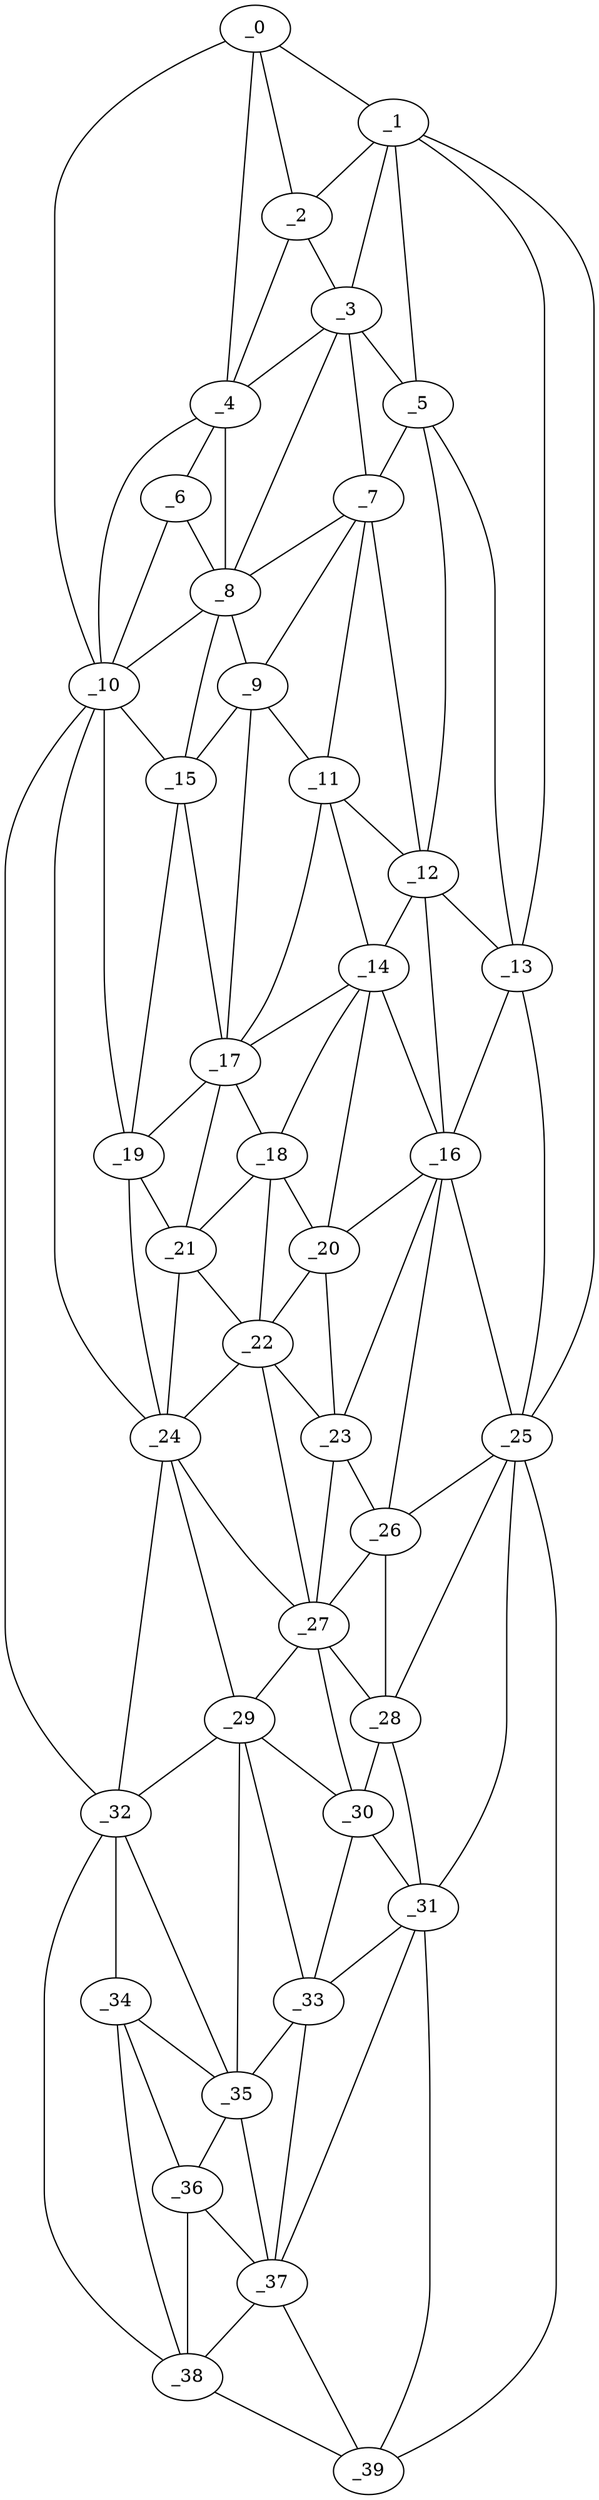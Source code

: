graph "obj1__225.gxl" {
	_0	 [x=5,
		y=51];
	_1	 [x=5,
		y=66];
	_0 -- _1	 [valence=1];
	_2	 [x=23,
		y=50];
	_0 -- _2	 [valence=2];
	_4	 [x=35,
		y=43];
	_0 -- _4	 [valence=1];
	_10	 [x=50,
		y=34];
	_0 -- _10	 [valence=1];
	_1 -- _2	 [valence=2];
	_3	 [x=33,
		y=54];
	_1 -- _3	 [valence=1];
	_5	 [x=39,
		y=68];
	_1 -- _5	 [valence=2];
	_13	 [x=53,
		y=82];
	_1 -- _13	 [valence=2];
	_25	 [x=83,
		y=93];
	_1 -- _25	 [valence=1];
	_2 -- _3	 [valence=2];
	_2 -- _4	 [valence=2];
	_3 -- _4	 [valence=2];
	_3 -- _5	 [valence=1];
	_7	 [x=42,
		y=59];
	_3 -- _7	 [valence=2];
	_8	 [x=46,
		y=47];
	_3 -- _8	 [valence=2];
	_6	 [x=42,
		y=40];
	_4 -- _6	 [valence=1];
	_4 -- _8	 [valence=2];
	_4 -- _10	 [valence=2];
	_5 -- _7	 [valence=2];
	_12	 [x=50,
		y=70];
	_5 -- _12	 [valence=1];
	_5 -- _13	 [valence=1];
	_6 -- _8	 [valence=2];
	_6 -- _10	 [valence=2];
	_7 -- _8	 [valence=2];
	_9	 [x=48,
		y=54];
	_7 -- _9	 [valence=2];
	_11	 [x=50,
		y=60];
	_7 -- _11	 [valence=1];
	_7 -- _12	 [valence=1];
	_8 -- _9	 [valence=1];
	_8 -- _10	 [valence=2];
	_15	 [x=57,
		y=42];
	_8 -- _15	 [valence=2];
	_9 -- _11	 [valence=2];
	_9 -- _15	 [valence=2];
	_17	 [x=63,
		y=53];
	_9 -- _17	 [valence=2];
	_10 -- _15	 [valence=2];
	_19	 [x=67,
		y=46];
	_10 -- _19	 [valence=1];
	_24	 [x=82,
		y=47];
	_10 -- _24	 [valence=2];
	_32	 [x=106,
		y=52];
	_10 -- _32	 [valence=1];
	_11 -- _12	 [valence=2];
	_14	 [x=56,
		y=64];
	_11 -- _14	 [valence=2];
	_11 -- _17	 [valence=2];
	_12 -- _13	 [valence=2];
	_12 -- _14	 [valence=1];
	_16	 [x=62,
		y=78];
	_12 -- _16	 [valence=1];
	_13 -- _16	 [valence=1];
	_13 -- _25	 [valence=1];
	_14 -- _16	 [valence=2];
	_14 -- _17	 [valence=2];
	_18	 [x=65,
		y=59];
	_14 -- _18	 [valence=1];
	_20	 [x=71,
		y=68];
	_14 -- _20	 [valence=2];
	_15 -- _17	 [valence=1];
	_15 -- _19	 [valence=2];
	_16 -- _20	 [valence=1];
	_23	 [x=77,
		y=69];
	_16 -- _23	 [valence=2];
	_16 -- _25	 [valence=2];
	_26	 [x=84,
		y=79];
	_16 -- _26	 [valence=2];
	_17 -- _18	 [valence=1];
	_17 -- _19	 [valence=2];
	_21	 [x=72,
		y=53];
	_17 -- _21	 [valence=1];
	_18 -- _20	 [valence=2];
	_18 -- _21	 [valence=2];
	_22	 [x=75,
		y=58];
	_18 -- _22	 [valence=1];
	_19 -- _21	 [valence=2];
	_19 -- _24	 [valence=2];
	_20 -- _22	 [valence=2];
	_20 -- _23	 [valence=2];
	_21 -- _22	 [valence=1];
	_21 -- _24	 [valence=1];
	_22 -- _23	 [valence=1];
	_22 -- _24	 [valence=1];
	_27	 [x=85,
		y=63];
	_22 -- _27	 [valence=2];
	_23 -- _26	 [valence=2];
	_23 -- _27	 [valence=2];
	_24 -- _27	 [valence=2];
	_29	 [x=101,
		y=63];
	_24 -- _29	 [valence=1];
	_24 -- _32	 [valence=2];
	_25 -- _26	 [valence=2];
	_28	 [x=91,
		y=78];
	_25 -- _28	 [valence=2];
	_31	 [x=103,
		y=83];
	_25 -- _31	 [valence=1];
	_39	 [x=126,
		y=75];
	_25 -- _39	 [valence=1];
	_26 -- _27	 [valence=1];
	_26 -- _28	 [valence=2];
	_27 -- _28	 [valence=1];
	_27 -- _29	 [valence=1];
	_30	 [x=101,
		y=73];
	_27 -- _30	 [valence=2];
	_28 -- _30	 [valence=2];
	_28 -- _31	 [valence=2];
	_29 -- _30	 [valence=2];
	_29 -- _32	 [valence=2];
	_33	 [x=109,
		y=70];
	_29 -- _33	 [valence=2];
	_35	 [x=111,
		y=61];
	_29 -- _35	 [valence=2];
	_30 -- _31	 [valence=1];
	_30 -- _33	 [valence=2];
	_31 -- _33	 [valence=1];
	_37	 [x=119,
		y=71];
	_31 -- _37	 [valence=2];
	_31 -- _39	 [valence=1];
	_34	 [x=110,
		y=54];
	_32 -- _34	 [valence=1];
	_32 -- _35	 [valence=1];
	_38	 [x=126,
		y=59];
	_32 -- _38	 [valence=1];
	_33 -- _35	 [valence=2];
	_33 -- _37	 [valence=2];
	_34 -- _35	 [valence=2];
	_36	 [x=117,
		y=59];
	_34 -- _36	 [valence=1];
	_34 -- _38	 [valence=2];
	_35 -- _36	 [valence=2];
	_35 -- _37	 [valence=1];
	_36 -- _37	 [valence=2];
	_36 -- _38	 [valence=1];
	_37 -- _38	 [valence=1];
	_37 -- _39	 [valence=2];
	_38 -- _39	 [valence=1];
}
